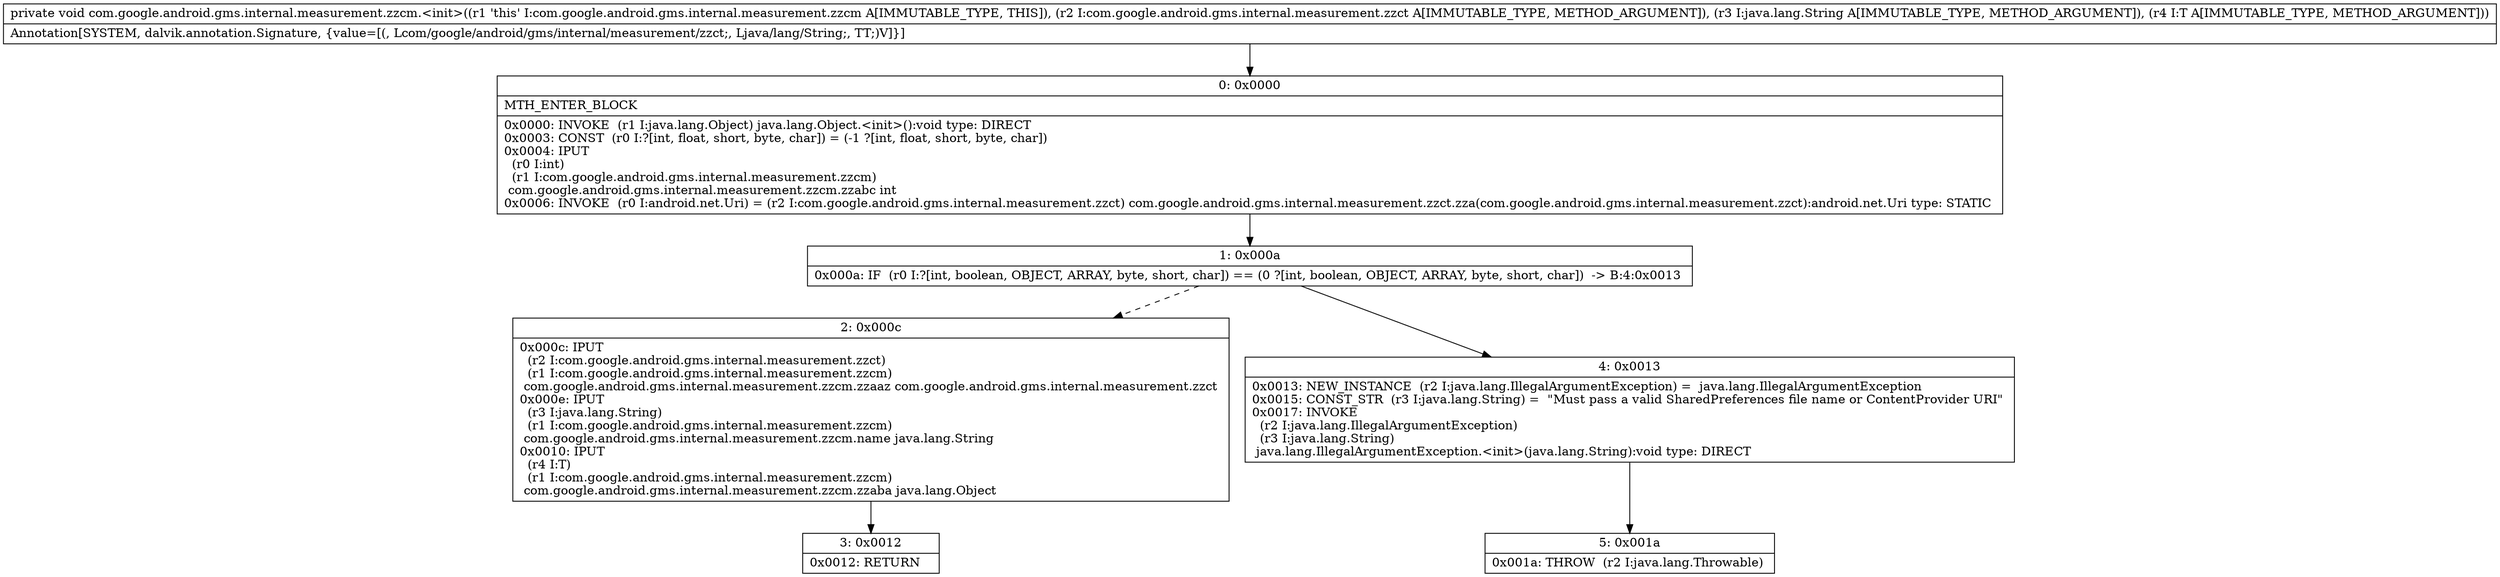 digraph "CFG forcom.google.android.gms.internal.measurement.zzcm.\<init\>(Lcom\/google\/android\/gms\/internal\/measurement\/zzct;Ljava\/lang\/String;Ljava\/lang\/Object;)V" {
Node_0 [shape=record,label="{0\:\ 0x0000|MTH_ENTER_BLOCK\l|0x0000: INVOKE  (r1 I:java.lang.Object) java.lang.Object.\<init\>():void type: DIRECT \l0x0003: CONST  (r0 I:?[int, float, short, byte, char]) = (\-1 ?[int, float, short, byte, char]) \l0x0004: IPUT  \l  (r0 I:int)\l  (r1 I:com.google.android.gms.internal.measurement.zzcm)\l com.google.android.gms.internal.measurement.zzcm.zzabc int \l0x0006: INVOKE  (r0 I:android.net.Uri) = (r2 I:com.google.android.gms.internal.measurement.zzct) com.google.android.gms.internal.measurement.zzct.zza(com.google.android.gms.internal.measurement.zzct):android.net.Uri type: STATIC \l}"];
Node_1 [shape=record,label="{1\:\ 0x000a|0x000a: IF  (r0 I:?[int, boolean, OBJECT, ARRAY, byte, short, char]) == (0 ?[int, boolean, OBJECT, ARRAY, byte, short, char])  \-\> B:4:0x0013 \l}"];
Node_2 [shape=record,label="{2\:\ 0x000c|0x000c: IPUT  \l  (r2 I:com.google.android.gms.internal.measurement.zzct)\l  (r1 I:com.google.android.gms.internal.measurement.zzcm)\l com.google.android.gms.internal.measurement.zzcm.zzaaz com.google.android.gms.internal.measurement.zzct \l0x000e: IPUT  \l  (r3 I:java.lang.String)\l  (r1 I:com.google.android.gms.internal.measurement.zzcm)\l com.google.android.gms.internal.measurement.zzcm.name java.lang.String \l0x0010: IPUT  \l  (r4 I:T)\l  (r1 I:com.google.android.gms.internal.measurement.zzcm)\l com.google.android.gms.internal.measurement.zzcm.zzaba java.lang.Object \l}"];
Node_3 [shape=record,label="{3\:\ 0x0012|0x0012: RETURN   \l}"];
Node_4 [shape=record,label="{4\:\ 0x0013|0x0013: NEW_INSTANCE  (r2 I:java.lang.IllegalArgumentException) =  java.lang.IllegalArgumentException \l0x0015: CONST_STR  (r3 I:java.lang.String) =  \"Must pass a valid SharedPreferences file name or ContentProvider URI\" \l0x0017: INVOKE  \l  (r2 I:java.lang.IllegalArgumentException)\l  (r3 I:java.lang.String)\l java.lang.IllegalArgumentException.\<init\>(java.lang.String):void type: DIRECT \l}"];
Node_5 [shape=record,label="{5\:\ 0x001a|0x001a: THROW  (r2 I:java.lang.Throwable) \l}"];
MethodNode[shape=record,label="{private void com.google.android.gms.internal.measurement.zzcm.\<init\>((r1 'this' I:com.google.android.gms.internal.measurement.zzcm A[IMMUTABLE_TYPE, THIS]), (r2 I:com.google.android.gms.internal.measurement.zzct A[IMMUTABLE_TYPE, METHOD_ARGUMENT]), (r3 I:java.lang.String A[IMMUTABLE_TYPE, METHOD_ARGUMENT]), (r4 I:T A[IMMUTABLE_TYPE, METHOD_ARGUMENT]))  | Annotation[SYSTEM, dalvik.annotation.Signature, \{value=[(, Lcom\/google\/android\/gms\/internal\/measurement\/zzct;, Ljava\/lang\/String;, TT;)V]\}]\l}"];
MethodNode -> Node_0;
Node_0 -> Node_1;
Node_1 -> Node_2[style=dashed];
Node_1 -> Node_4;
Node_2 -> Node_3;
Node_4 -> Node_5;
}


